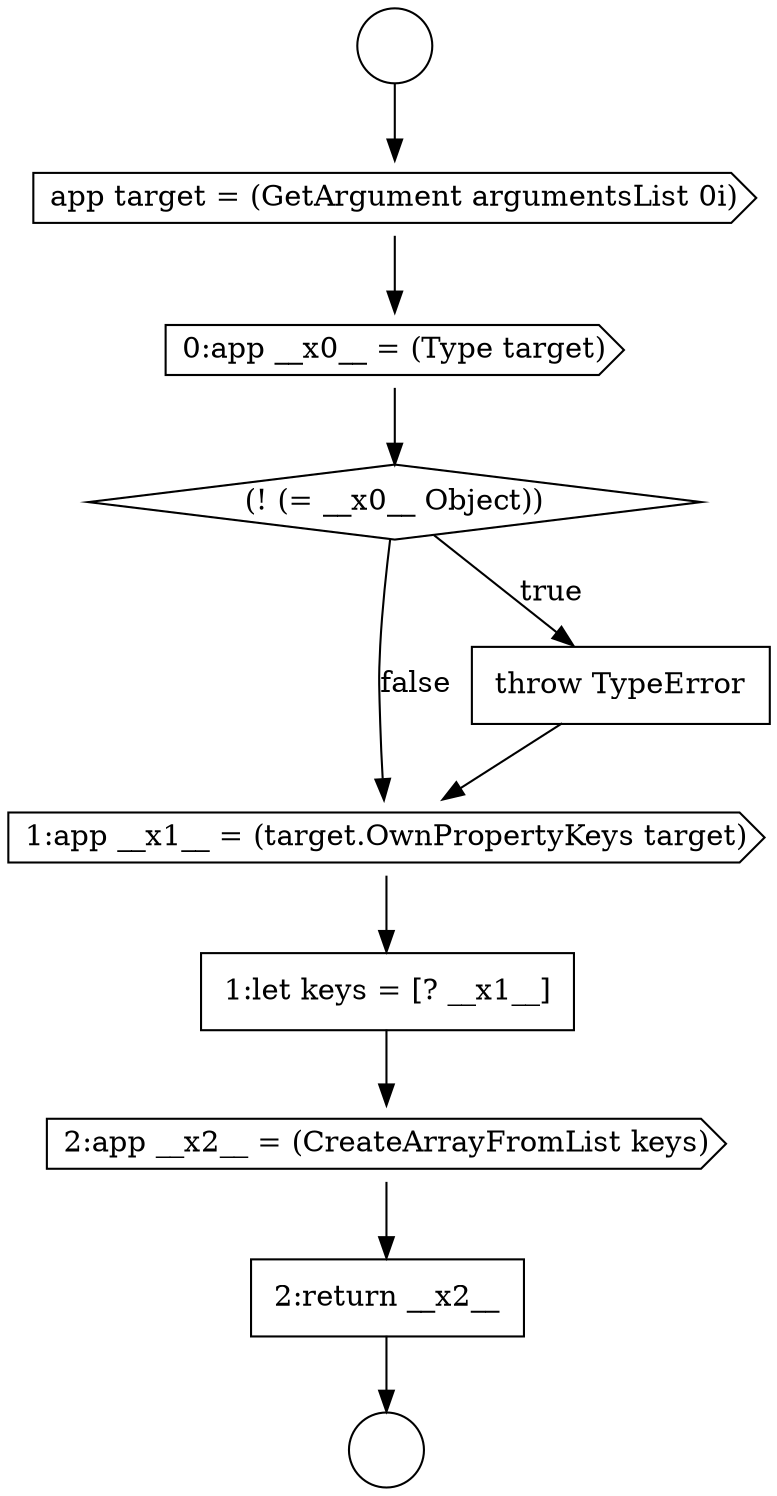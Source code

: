 digraph {
  node17929 [shape=cds, label=<<font color="black">app target = (GetArgument argumentsList 0i)</font>> color="black" fillcolor="white" style=filled]
  node17928 [shape=circle label=" " color="black" fillcolor="white" style=filled]
  node17933 [shape=cds, label=<<font color="black">1:app __x1__ = (target.OwnPropertyKeys target)</font>> color="black" fillcolor="white" style=filled]
  node17936 [shape=none, margin=0, label=<<font color="black">
    <table border="0" cellborder="1" cellspacing="0" cellpadding="10">
      <tr><td align="left">2:return __x2__</td></tr>
    </table>
  </font>> color="black" fillcolor="white" style=filled]
  node17932 [shape=none, margin=0, label=<<font color="black">
    <table border="0" cellborder="1" cellspacing="0" cellpadding="10">
      <tr><td align="left">throw TypeError</td></tr>
    </table>
  </font>> color="black" fillcolor="white" style=filled]
  node17931 [shape=diamond, label=<<font color="black">(! (= __x0__ Object))</font>> color="black" fillcolor="white" style=filled]
  node17935 [shape=cds, label=<<font color="black">2:app __x2__ = (CreateArrayFromList keys)</font>> color="black" fillcolor="white" style=filled]
  node17934 [shape=none, margin=0, label=<<font color="black">
    <table border="0" cellborder="1" cellspacing="0" cellpadding="10">
      <tr><td align="left">1:let keys = [? __x1__]</td></tr>
    </table>
  </font>> color="black" fillcolor="white" style=filled]
  node17930 [shape=cds, label=<<font color="black">0:app __x0__ = (Type target)</font>> color="black" fillcolor="white" style=filled]
  node17927 [shape=circle label=" " color="black" fillcolor="white" style=filled]
  node17930 -> node17931 [ color="black"]
  node17933 -> node17934 [ color="black"]
  node17932 -> node17933 [ color="black"]
  node17936 -> node17928 [ color="black"]
  node17935 -> node17936 [ color="black"]
  node17927 -> node17929 [ color="black"]
  node17929 -> node17930 [ color="black"]
  node17934 -> node17935 [ color="black"]
  node17931 -> node17932 [label=<<font color="black">true</font>> color="black"]
  node17931 -> node17933 [label=<<font color="black">false</font>> color="black"]
}
